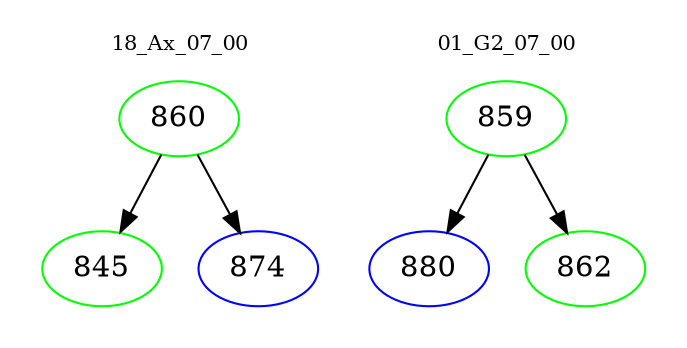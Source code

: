 digraph{
subgraph cluster_0 {
color = white
label = "18_Ax_07_00";
fontsize=10;
T0_860 [label="860", color="green"]
T0_860 -> T0_845 [color="black"]
T0_845 [label="845", color="green"]
T0_860 -> T0_874 [color="black"]
T0_874 [label="874", color="blue"]
}
subgraph cluster_1 {
color = white
label = "01_G2_07_00";
fontsize=10;
T1_859 [label="859", color="green"]
T1_859 -> T1_880 [color="black"]
T1_880 [label="880", color="blue"]
T1_859 -> T1_862 [color="black"]
T1_862 [label="862", color="green"]
}
}

